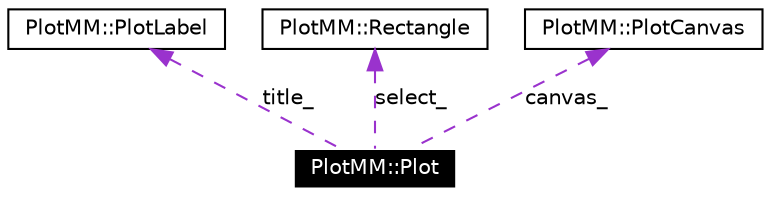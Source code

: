 digraph G
{
  edge [fontname="Helvetica",fontsize=10,labelfontname="Helvetica",labelfontsize=10];
  node [fontname="Helvetica",fontsize=10,shape=record];
  Node1 [label="PlotMM::Plot",height=0.2,width=0.4,color="white", fillcolor="black", style="filled" fontcolor="white"];
  Node2 -> Node1 [dir=back,color="darkorchid3",fontsize=10,style="dashed",label="title_",fontname="Helvetica"];
  Node2 [label="PlotMM::PlotLabel",height=0.2,width=0.4,color="black", fillcolor="white", style="filled",URL="$class_plot_m_m_1_1_plot_label.html"];
  Node3 -> Node1 [dir=back,color="darkorchid3",fontsize=10,style="dashed",label="select_",fontname="Helvetica"];
  Node3 [label="PlotMM::Rectangle",height=0.2,width=0.4,color="black", fillcolor="white", style="filled",URL="$class_plot_m_m_1_1_rectangle.html"];
  Node4 -> Node1 [dir=back,color="darkorchid3",fontsize=10,style="dashed",label="canvas_",fontname="Helvetica"];
  Node4 [label="PlotMM::PlotCanvas",height=0.2,width=0.4,color="black", fillcolor="white", style="filled",URL="$class_plot_m_m_1_1_plot_canvas.html"];
}
